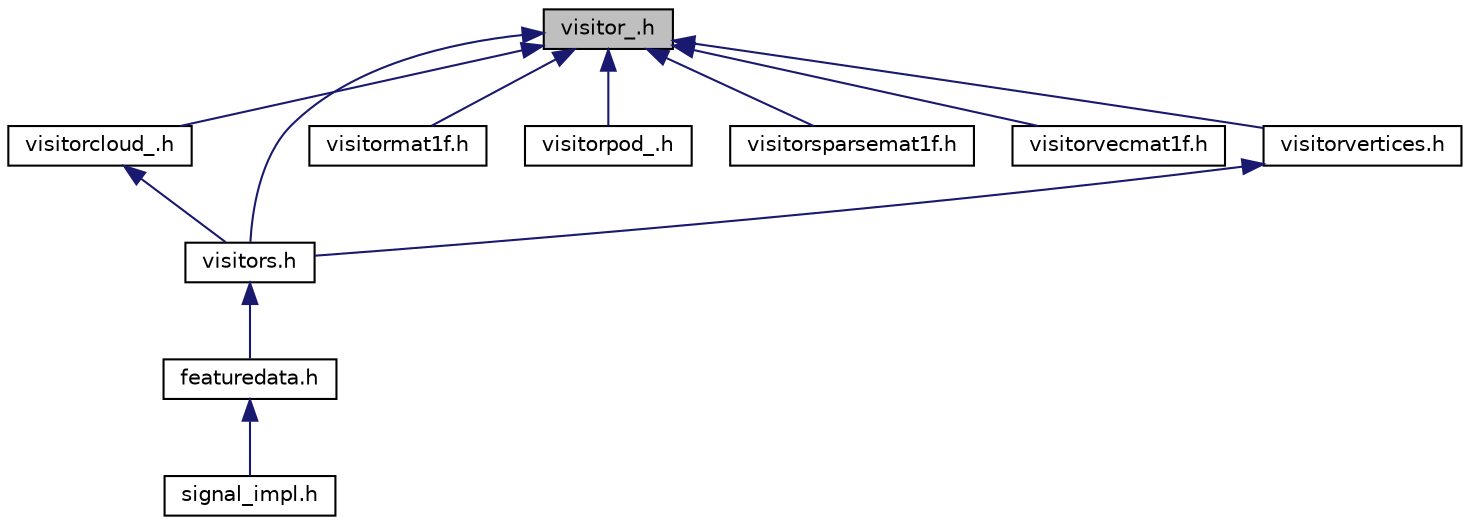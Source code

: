 digraph G
{
  edge [fontname="Helvetica",fontsize="10",labelfontname="Helvetica",labelfontsize="10"];
  node [fontname="Helvetica",fontsize="10",shape=record];
  Node1 [label="visitor_.h",height=0.2,width=0.4,color="black", fillcolor="grey75", style="filled" fontcolor="black"];
  Node1 -> Node2 [dir="back",color="midnightblue",fontsize="10",style="solid",fontname="Helvetica"];
  Node2 [label="visitorcloud_.h",height=0.2,width=0.4,color="black", fillcolor="white", style="filled",URL="$visitorcloud___8h.html"];
  Node2 -> Node3 [dir="back",color="midnightblue",fontsize="10",style="solid",fontname="Helvetica"];
  Node3 [label="visitors.h",height=0.2,width=0.4,color="black", fillcolor="white", style="filled",URL="$visitors_8h.html"];
  Node3 -> Node4 [dir="back",color="midnightblue",fontsize="10",style="solid",fontname="Helvetica"];
  Node4 [label="featuredata.h",height=0.2,width=0.4,color="black", fillcolor="white", style="filled",URL="$featuredata_8h.html"];
  Node4 -> Node5 [dir="back",color="midnightblue",fontsize="10",style="solid",fontname="Helvetica"];
  Node5 [label="signal_impl.h",height=0.2,width=0.4,color="black", fillcolor="white", style="filled",URL="$signal__impl_8h.html"];
  Node1 -> Node6 [dir="back",color="midnightblue",fontsize="10",style="solid",fontname="Helvetica"];
  Node6 [label="visitormat1f.h",height=0.2,width=0.4,color="black", fillcolor="white", style="filled",URL="$visitormat1f_8h.html"];
  Node1 -> Node7 [dir="back",color="midnightblue",fontsize="10",style="solid",fontname="Helvetica"];
  Node7 [label="visitorpod_.h",height=0.2,width=0.4,color="black", fillcolor="white", style="filled",URL="$visitorpod___8h.html"];
  Node1 -> Node3 [dir="back",color="midnightblue",fontsize="10",style="solid",fontname="Helvetica"];
  Node1 -> Node8 [dir="back",color="midnightblue",fontsize="10",style="solid",fontname="Helvetica"];
  Node8 [label="visitorsparsemat1f.h",height=0.2,width=0.4,color="black", fillcolor="white", style="filled",URL="$visitorsparsemat1f_8h.html"];
  Node1 -> Node9 [dir="back",color="midnightblue",fontsize="10",style="solid",fontname="Helvetica"];
  Node9 [label="visitorvecmat1f.h",height=0.2,width=0.4,color="black", fillcolor="white", style="filled",URL="$visitorvecmat1f_8h.html"];
  Node1 -> Node10 [dir="back",color="midnightblue",fontsize="10",style="solid",fontname="Helvetica"];
  Node10 [label="visitorvertices.h",height=0.2,width=0.4,color="black", fillcolor="white", style="filled",URL="$visitorvertices_8h.html"];
  Node10 -> Node3 [dir="back",color="midnightblue",fontsize="10",style="solid",fontname="Helvetica"];
}
